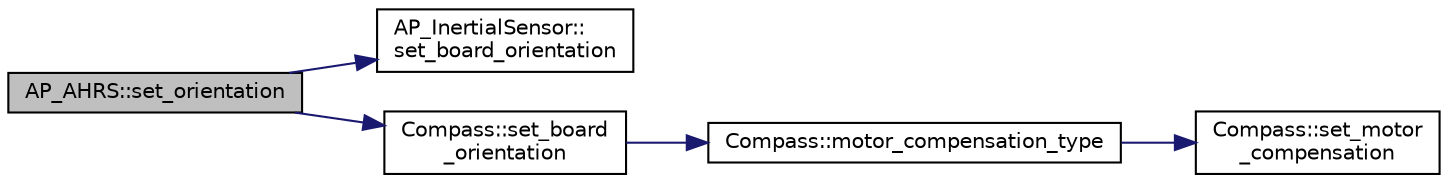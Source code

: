 digraph "AP_AHRS::set_orientation"
{
 // INTERACTIVE_SVG=YES
  edge [fontname="Helvetica",fontsize="10",labelfontname="Helvetica",labelfontsize="10"];
  node [fontname="Helvetica",fontsize="10",shape=record];
  rankdir="LR";
  Node1 [label="AP_AHRS::set_orientation",height=0.2,width=0.4,color="black", fillcolor="grey75", style="filled", fontcolor="black"];
  Node1 -> Node2 [color="midnightblue",fontsize="10",style="solid",fontname="Helvetica"];
  Node2 [label="AP_InertialSensor::\lset_board_orientation",height=0.2,width=0.4,color="black", fillcolor="white", style="filled",URL="$classAP__InertialSensor.html#ac2b205f3b51b656ed1373b48d1524db6"];
  Node1 -> Node3 [color="midnightblue",fontsize="10",style="solid",fontname="Helvetica"];
  Node3 [label="Compass::set_board\l_orientation",height=0.2,width=0.4,color="black", fillcolor="white", style="filled",URL="$classCompass.html#a9b827b915597e590ea05fab467e676b0"];
  Node3 -> Node4 [color="midnightblue",fontsize="10",style="solid",fontname="Helvetica"];
  Node4 [label="Compass::motor_compensation_type",height=0.2,width=0.4,color="black", fillcolor="white", style="filled",URL="$classCompass.html#ad897fd4be9dd67a65343465614629568"];
  Node4 -> Node5 [color="midnightblue",fontsize="10",style="solid",fontname="Helvetica"];
  Node5 [label="Compass::set_motor\l_compensation",height=0.2,width=0.4,color="black", fillcolor="white", style="filled",URL="$classCompass.html#a307ba851d14fd2ac3b655227812f6b4d"];
}
